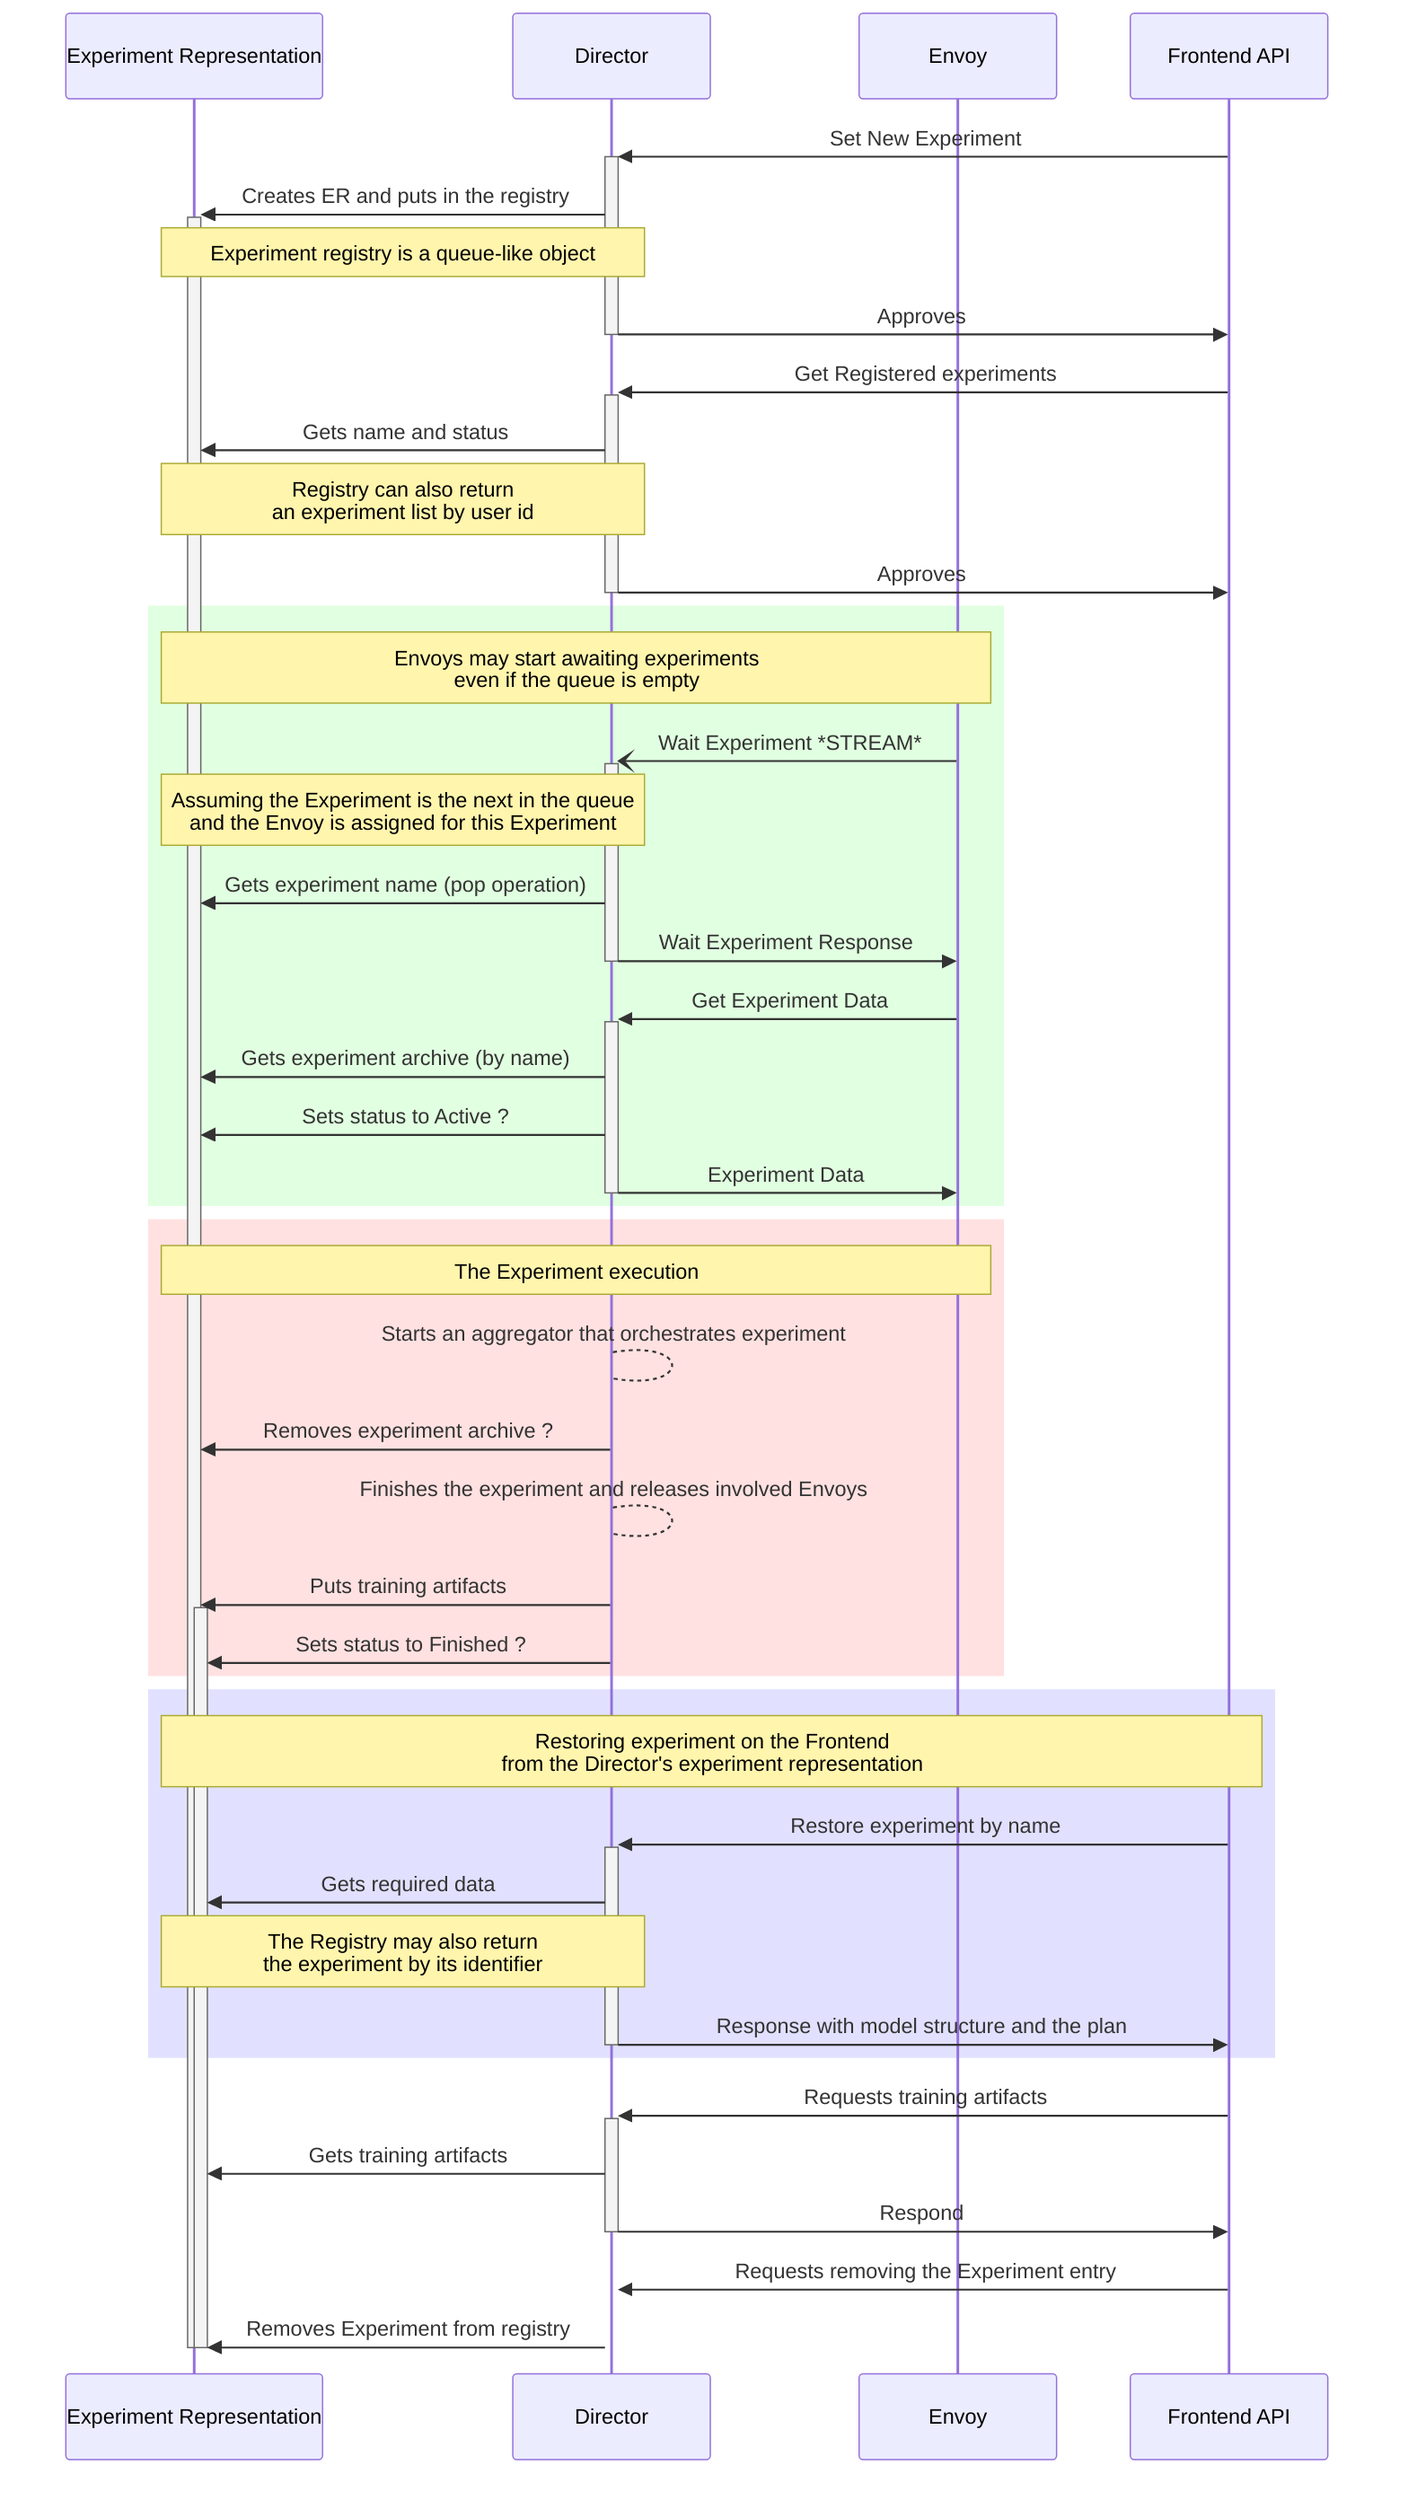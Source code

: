 sequenceDiagram
  participant ER as Experiment Representation
  participant D as Director
  participant E as Envoy
  participant F as Frontend API

  F->>+D: Set New Experiment
  D->>+ER: Creates ER and puts in the registry
  note over ER,D: Experiment registry is a queue-like object
  D->>-F: Approves

  F->>+D: Get Registered experiments
  D->>ER: Gets name and status
  note over ER,D: Registry can also return <br>an experiment list by user id
  D->>-F: Approves

  rect rgb(225, 255, 225)
    note over ER,E: Envoys may start awaiting experiments <br>even if the queue is empty
    E-)+D: Wait Experiment *STREAM*
    note over ER,D: Assuming the Experiment is the next in the queue <br>and the Envoy is assigned for this Experiment
    D->>ER: Gets experiment name (pop operation)
    D->>-E: Wait Experiment Response

    E->>+D: Get Experiment Data
    D->>ER: Gets experiment archive (by name)
    D->>ER: Sets status to Active ?
    D->>-E: Experiment Data
  end

  rect rgb(255, 225, 225)
  note over ER,E: The Experiment execution
    D-->D: Starts an aggregator that orchestrates experiment
    D->>ER: Removes experiment archive ?
    D-->D: Finishes the experiment and releases involved Envoys
    D->>+ER: Puts training artifacts
    D->>ER: Sets status to Finished ?
  end

  rect rgb(225, 225, 255)
    note over ER,F: Restoring experiment on the Frontend <br>from the Director's experiment representation
    F->>+D: Restore experiment by name
    D->>ER: Gets required data
    note over ER,D: The Registry may also return <br>the experiment by its identifier
    D->>-F: Response with model structure and the plan
  end


  F->>+D: Requests training artifacts
  D->>ER: Gets training artifacts
  D->>-F: Respond

  F->>+D: Requests removing the Experiment entry
  D->>ER: Removes Experiment from registry

  deactivate ER
  deactivate ER